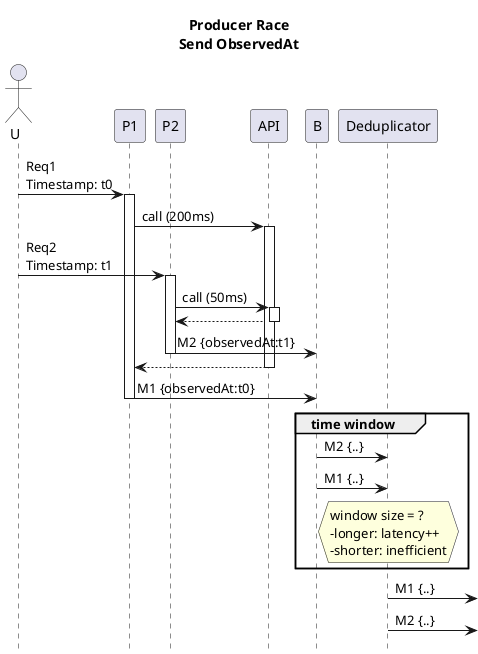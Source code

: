 @startuml
title Producer Race\nSend ObservedAt
hide footbox
actor U
participant P1
participant P2

U->P1: Req1\nTimestamp: t0
activate P1
P1->API++:call (200ms)
U->P2: Req2\nTimestamp: t1
activate P2
P2->API++:call (50ms)
P2<--API--
B<-P2--: M2 {observedAt:t1}
P1<--API--
B<-P1--: M1 {observedAt:t0}

group time window
    B->Deduplicator: M2 {..}
    B->Deduplicator: M1 {..}
    hnote over Deduplicator: window size = ?\n-longer: latency++\n-shorter: inefficient
end
Deduplicator->:M1 {..}
Deduplicator->:M2 {..}
@enduml

